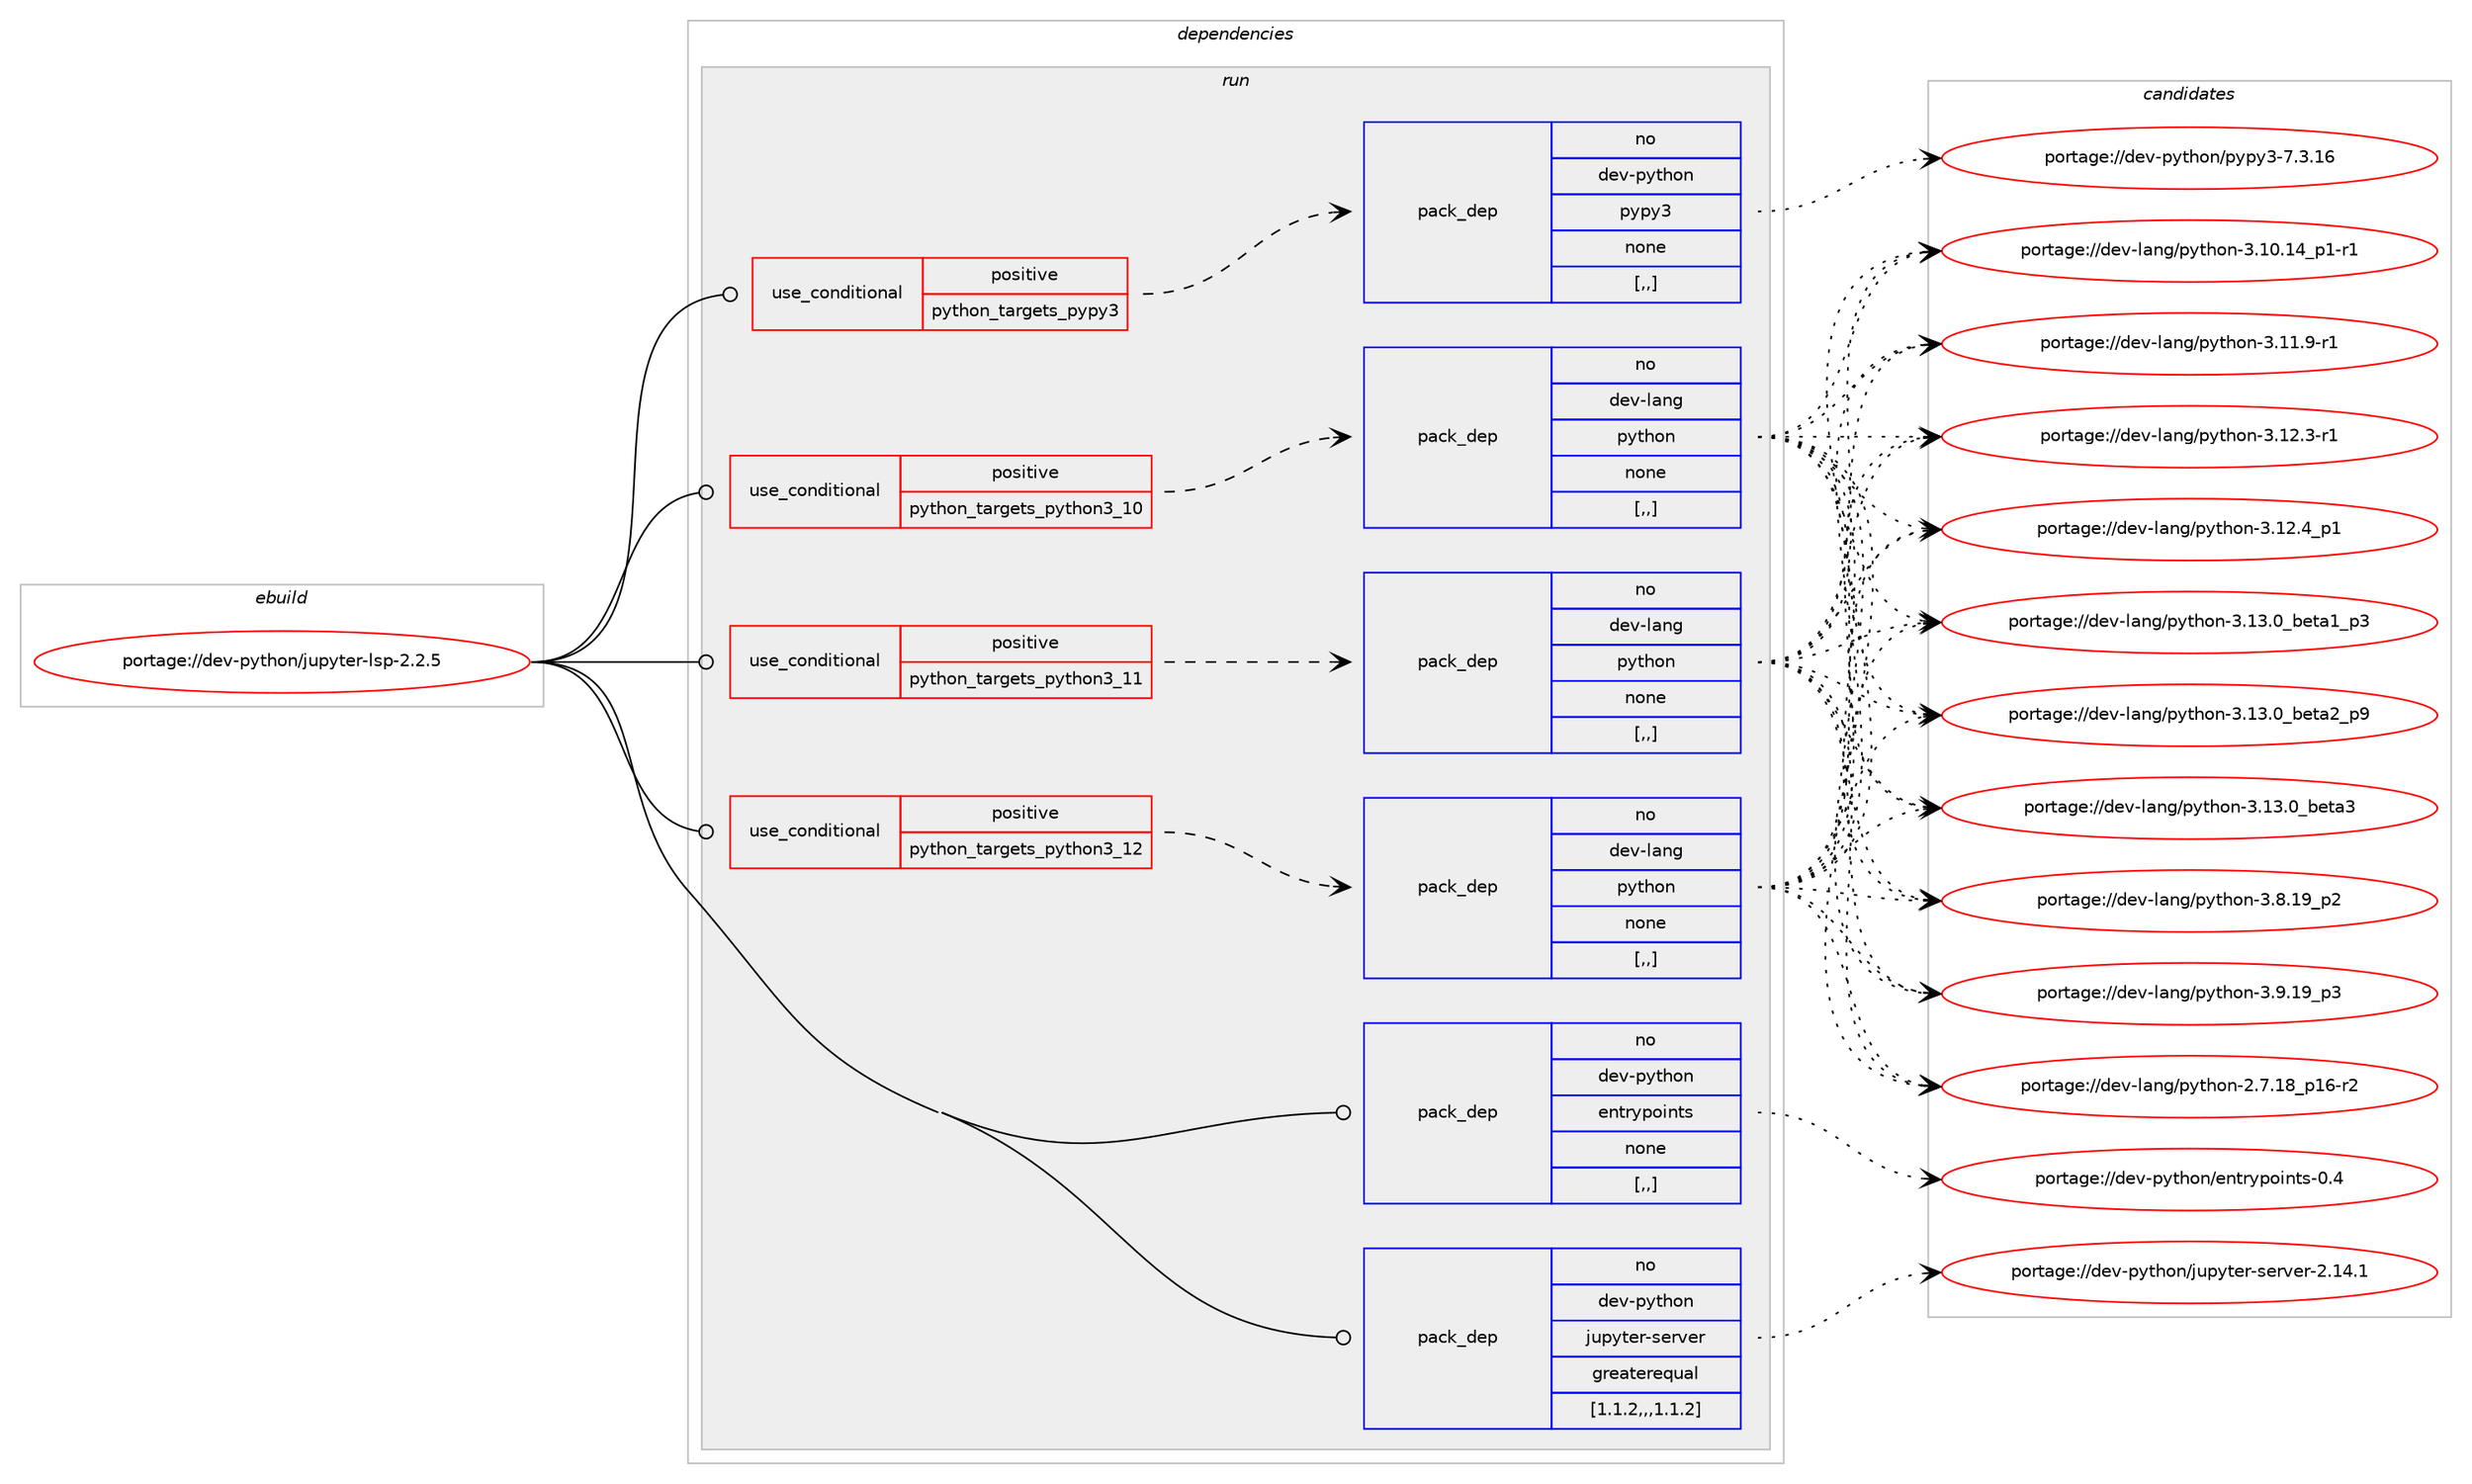 digraph prolog {

# *************
# Graph options
# *************

newrank=true;
concentrate=true;
compound=true;
graph [rankdir=LR,fontname=Helvetica,fontsize=10,ranksep=1.5];#, ranksep=2.5, nodesep=0.2];
edge  [arrowhead=vee];
node  [fontname=Helvetica,fontsize=10];

# **********
# The ebuild
# **********

subgraph cluster_leftcol {
color=gray;
rank=same;
label=<<i>ebuild</i>>;
id [label="portage://dev-python/jupyter-lsp-2.2.5", color=red, width=4, href="../dev-python/jupyter-lsp-2.2.5.svg"];
}

# ****************
# The dependencies
# ****************

subgraph cluster_midcol {
color=gray;
label=<<i>dependencies</i>>;
subgraph cluster_compile {
fillcolor="#eeeeee";
style=filled;
label=<<i>compile</i>>;
}
subgraph cluster_compileandrun {
fillcolor="#eeeeee";
style=filled;
label=<<i>compile and run</i>>;
}
subgraph cluster_run {
fillcolor="#eeeeee";
style=filled;
label=<<i>run</i>>;
subgraph cond33133 {
dependency146075 [label=<<TABLE BORDER="0" CELLBORDER="1" CELLSPACING="0" CELLPADDING="4"><TR><TD ROWSPAN="3" CELLPADDING="10">use_conditional</TD></TR><TR><TD>positive</TD></TR><TR><TD>python_targets_pypy3</TD></TR></TABLE>>, shape=none, color=red];
subgraph pack111727 {
dependency146076 [label=<<TABLE BORDER="0" CELLBORDER="1" CELLSPACING="0" CELLPADDING="4" WIDTH="220"><TR><TD ROWSPAN="6" CELLPADDING="30">pack_dep</TD></TR><TR><TD WIDTH="110">no</TD></TR><TR><TD>dev-python</TD></TR><TR><TD>pypy3</TD></TR><TR><TD>none</TD></TR><TR><TD>[,,]</TD></TR></TABLE>>, shape=none, color=blue];
}
dependency146075:e -> dependency146076:w [weight=20,style="dashed",arrowhead="vee"];
}
id:e -> dependency146075:w [weight=20,style="solid",arrowhead="odot"];
subgraph cond33134 {
dependency146077 [label=<<TABLE BORDER="0" CELLBORDER="1" CELLSPACING="0" CELLPADDING="4"><TR><TD ROWSPAN="3" CELLPADDING="10">use_conditional</TD></TR><TR><TD>positive</TD></TR><TR><TD>python_targets_python3_10</TD></TR></TABLE>>, shape=none, color=red];
subgraph pack111728 {
dependency146078 [label=<<TABLE BORDER="0" CELLBORDER="1" CELLSPACING="0" CELLPADDING="4" WIDTH="220"><TR><TD ROWSPAN="6" CELLPADDING="30">pack_dep</TD></TR><TR><TD WIDTH="110">no</TD></TR><TR><TD>dev-lang</TD></TR><TR><TD>python</TD></TR><TR><TD>none</TD></TR><TR><TD>[,,]</TD></TR></TABLE>>, shape=none, color=blue];
}
dependency146077:e -> dependency146078:w [weight=20,style="dashed",arrowhead="vee"];
}
id:e -> dependency146077:w [weight=20,style="solid",arrowhead="odot"];
subgraph cond33135 {
dependency146079 [label=<<TABLE BORDER="0" CELLBORDER="1" CELLSPACING="0" CELLPADDING="4"><TR><TD ROWSPAN="3" CELLPADDING="10">use_conditional</TD></TR><TR><TD>positive</TD></TR><TR><TD>python_targets_python3_11</TD></TR></TABLE>>, shape=none, color=red];
subgraph pack111729 {
dependency146080 [label=<<TABLE BORDER="0" CELLBORDER="1" CELLSPACING="0" CELLPADDING="4" WIDTH="220"><TR><TD ROWSPAN="6" CELLPADDING="30">pack_dep</TD></TR><TR><TD WIDTH="110">no</TD></TR><TR><TD>dev-lang</TD></TR><TR><TD>python</TD></TR><TR><TD>none</TD></TR><TR><TD>[,,]</TD></TR></TABLE>>, shape=none, color=blue];
}
dependency146079:e -> dependency146080:w [weight=20,style="dashed",arrowhead="vee"];
}
id:e -> dependency146079:w [weight=20,style="solid",arrowhead="odot"];
subgraph cond33136 {
dependency146081 [label=<<TABLE BORDER="0" CELLBORDER="1" CELLSPACING="0" CELLPADDING="4"><TR><TD ROWSPAN="3" CELLPADDING="10">use_conditional</TD></TR><TR><TD>positive</TD></TR><TR><TD>python_targets_python3_12</TD></TR></TABLE>>, shape=none, color=red];
subgraph pack111730 {
dependency146082 [label=<<TABLE BORDER="0" CELLBORDER="1" CELLSPACING="0" CELLPADDING="4" WIDTH="220"><TR><TD ROWSPAN="6" CELLPADDING="30">pack_dep</TD></TR><TR><TD WIDTH="110">no</TD></TR><TR><TD>dev-lang</TD></TR><TR><TD>python</TD></TR><TR><TD>none</TD></TR><TR><TD>[,,]</TD></TR></TABLE>>, shape=none, color=blue];
}
dependency146081:e -> dependency146082:w [weight=20,style="dashed",arrowhead="vee"];
}
id:e -> dependency146081:w [weight=20,style="solid",arrowhead="odot"];
subgraph pack111731 {
dependency146083 [label=<<TABLE BORDER="0" CELLBORDER="1" CELLSPACING="0" CELLPADDING="4" WIDTH="220"><TR><TD ROWSPAN="6" CELLPADDING="30">pack_dep</TD></TR><TR><TD WIDTH="110">no</TD></TR><TR><TD>dev-python</TD></TR><TR><TD>entrypoints</TD></TR><TR><TD>none</TD></TR><TR><TD>[,,]</TD></TR></TABLE>>, shape=none, color=blue];
}
id:e -> dependency146083:w [weight=20,style="solid",arrowhead="odot"];
subgraph pack111732 {
dependency146084 [label=<<TABLE BORDER="0" CELLBORDER="1" CELLSPACING="0" CELLPADDING="4" WIDTH="220"><TR><TD ROWSPAN="6" CELLPADDING="30">pack_dep</TD></TR><TR><TD WIDTH="110">no</TD></TR><TR><TD>dev-python</TD></TR><TR><TD>jupyter-server</TD></TR><TR><TD>greaterequal</TD></TR><TR><TD>[1.1.2,,,1.1.2]</TD></TR></TABLE>>, shape=none, color=blue];
}
id:e -> dependency146084:w [weight=20,style="solid",arrowhead="odot"];
}
}

# **************
# The candidates
# **************

subgraph cluster_choices {
rank=same;
color=gray;
label=<<i>candidates</i>>;

subgraph choice111727 {
color=black;
nodesep=1;
choice10010111845112121116104111110471121211121215145554651464954 [label="portage://dev-python/pypy3-7.3.16", color=red, width=4,href="../dev-python/pypy3-7.3.16.svg"];
dependency146076:e -> choice10010111845112121116104111110471121211121215145554651464954:w [style=dotted,weight="100"];
}
subgraph choice111728 {
color=black;
nodesep=1;
choice100101118451089711010347112121116104111110455046554649569511249544511450 [label="portage://dev-lang/python-2.7.18_p16-r2", color=red, width=4,href="../dev-lang/python-2.7.18_p16-r2.svg"];
choice100101118451089711010347112121116104111110455146494846495295112494511449 [label="portage://dev-lang/python-3.10.14_p1-r1", color=red, width=4,href="../dev-lang/python-3.10.14_p1-r1.svg"];
choice100101118451089711010347112121116104111110455146494946574511449 [label="portage://dev-lang/python-3.11.9-r1", color=red, width=4,href="../dev-lang/python-3.11.9-r1.svg"];
choice100101118451089711010347112121116104111110455146495046514511449 [label="portage://dev-lang/python-3.12.3-r1", color=red, width=4,href="../dev-lang/python-3.12.3-r1.svg"];
choice100101118451089711010347112121116104111110455146495046529511249 [label="portage://dev-lang/python-3.12.4_p1", color=red, width=4,href="../dev-lang/python-3.12.4_p1.svg"];
choice10010111845108971101034711212111610411111045514649514648959810111697499511251 [label="portage://dev-lang/python-3.13.0_beta1_p3", color=red, width=4,href="../dev-lang/python-3.13.0_beta1_p3.svg"];
choice10010111845108971101034711212111610411111045514649514648959810111697509511257 [label="portage://dev-lang/python-3.13.0_beta2_p9", color=red, width=4,href="../dev-lang/python-3.13.0_beta2_p9.svg"];
choice1001011184510897110103471121211161041111104551464951464895981011169751 [label="portage://dev-lang/python-3.13.0_beta3", color=red, width=4,href="../dev-lang/python-3.13.0_beta3.svg"];
choice100101118451089711010347112121116104111110455146564649579511250 [label="portage://dev-lang/python-3.8.19_p2", color=red, width=4,href="../dev-lang/python-3.8.19_p2.svg"];
choice100101118451089711010347112121116104111110455146574649579511251 [label="portage://dev-lang/python-3.9.19_p3", color=red, width=4,href="../dev-lang/python-3.9.19_p3.svg"];
dependency146078:e -> choice100101118451089711010347112121116104111110455046554649569511249544511450:w [style=dotted,weight="100"];
dependency146078:e -> choice100101118451089711010347112121116104111110455146494846495295112494511449:w [style=dotted,weight="100"];
dependency146078:e -> choice100101118451089711010347112121116104111110455146494946574511449:w [style=dotted,weight="100"];
dependency146078:e -> choice100101118451089711010347112121116104111110455146495046514511449:w [style=dotted,weight="100"];
dependency146078:e -> choice100101118451089711010347112121116104111110455146495046529511249:w [style=dotted,weight="100"];
dependency146078:e -> choice10010111845108971101034711212111610411111045514649514648959810111697499511251:w [style=dotted,weight="100"];
dependency146078:e -> choice10010111845108971101034711212111610411111045514649514648959810111697509511257:w [style=dotted,weight="100"];
dependency146078:e -> choice1001011184510897110103471121211161041111104551464951464895981011169751:w [style=dotted,weight="100"];
dependency146078:e -> choice100101118451089711010347112121116104111110455146564649579511250:w [style=dotted,weight="100"];
dependency146078:e -> choice100101118451089711010347112121116104111110455146574649579511251:w [style=dotted,weight="100"];
}
subgraph choice111729 {
color=black;
nodesep=1;
choice100101118451089711010347112121116104111110455046554649569511249544511450 [label="portage://dev-lang/python-2.7.18_p16-r2", color=red, width=4,href="../dev-lang/python-2.7.18_p16-r2.svg"];
choice100101118451089711010347112121116104111110455146494846495295112494511449 [label="portage://dev-lang/python-3.10.14_p1-r1", color=red, width=4,href="../dev-lang/python-3.10.14_p1-r1.svg"];
choice100101118451089711010347112121116104111110455146494946574511449 [label="portage://dev-lang/python-3.11.9-r1", color=red, width=4,href="../dev-lang/python-3.11.9-r1.svg"];
choice100101118451089711010347112121116104111110455146495046514511449 [label="portage://dev-lang/python-3.12.3-r1", color=red, width=4,href="../dev-lang/python-3.12.3-r1.svg"];
choice100101118451089711010347112121116104111110455146495046529511249 [label="portage://dev-lang/python-3.12.4_p1", color=red, width=4,href="../dev-lang/python-3.12.4_p1.svg"];
choice10010111845108971101034711212111610411111045514649514648959810111697499511251 [label="portage://dev-lang/python-3.13.0_beta1_p3", color=red, width=4,href="../dev-lang/python-3.13.0_beta1_p3.svg"];
choice10010111845108971101034711212111610411111045514649514648959810111697509511257 [label="portage://dev-lang/python-3.13.0_beta2_p9", color=red, width=4,href="../dev-lang/python-3.13.0_beta2_p9.svg"];
choice1001011184510897110103471121211161041111104551464951464895981011169751 [label="portage://dev-lang/python-3.13.0_beta3", color=red, width=4,href="../dev-lang/python-3.13.0_beta3.svg"];
choice100101118451089711010347112121116104111110455146564649579511250 [label="portage://dev-lang/python-3.8.19_p2", color=red, width=4,href="../dev-lang/python-3.8.19_p2.svg"];
choice100101118451089711010347112121116104111110455146574649579511251 [label="portage://dev-lang/python-3.9.19_p3", color=red, width=4,href="../dev-lang/python-3.9.19_p3.svg"];
dependency146080:e -> choice100101118451089711010347112121116104111110455046554649569511249544511450:w [style=dotted,weight="100"];
dependency146080:e -> choice100101118451089711010347112121116104111110455146494846495295112494511449:w [style=dotted,weight="100"];
dependency146080:e -> choice100101118451089711010347112121116104111110455146494946574511449:w [style=dotted,weight="100"];
dependency146080:e -> choice100101118451089711010347112121116104111110455146495046514511449:w [style=dotted,weight="100"];
dependency146080:e -> choice100101118451089711010347112121116104111110455146495046529511249:w [style=dotted,weight="100"];
dependency146080:e -> choice10010111845108971101034711212111610411111045514649514648959810111697499511251:w [style=dotted,weight="100"];
dependency146080:e -> choice10010111845108971101034711212111610411111045514649514648959810111697509511257:w [style=dotted,weight="100"];
dependency146080:e -> choice1001011184510897110103471121211161041111104551464951464895981011169751:w [style=dotted,weight="100"];
dependency146080:e -> choice100101118451089711010347112121116104111110455146564649579511250:w [style=dotted,weight="100"];
dependency146080:e -> choice100101118451089711010347112121116104111110455146574649579511251:w [style=dotted,weight="100"];
}
subgraph choice111730 {
color=black;
nodesep=1;
choice100101118451089711010347112121116104111110455046554649569511249544511450 [label="portage://dev-lang/python-2.7.18_p16-r2", color=red, width=4,href="../dev-lang/python-2.7.18_p16-r2.svg"];
choice100101118451089711010347112121116104111110455146494846495295112494511449 [label="portage://dev-lang/python-3.10.14_p1-r1", color=red, width=4,href="../dev-lang/python-3.10.14_p1-r1.svg"];
choice100101118451089711010347112121116104111110455146494946574511449 [label="portage://dev-lang/python-3.11.9-r1", color=red, width=4,href="../dev-lang/python-3.11.9-r1.svg"];
choice100101118451089711010347112121116104111110455146495046514511449 [label="portage://dev-lang/python-3.12.3-r1", color=red, width=4,href="../dev-lang/python-3.12.3-r1.svg"];
choice100101118451089711010347112121116104111110455146495046529511249 [label="portage://dev-lang/python-3.12.4_p1", color=red, width=4,href="../dev-lang/python-3.12.4_p1.svg"];
choice10010111845108971101034711212111610411111045514649514648959810111697499511251 [label="portage://dev-lang/python-3.13.0_beta1_p3", color=red, width=4,href="../dev-lang/python-3.13.0_beta1_p3.svg"];
choice10010111845108971101034711212111610411111045514649514648959810111697509511257 [label="portage://dev-lang/python-3.13.0_beta2_p9", color=red, width=4,href="../dev-lang/python-3.13.0_beta2_p9.svg"];
choice1001011184510897110103471121211161041111104551464951464895981011169751 [label="portage://dev-lang/python-3.13.0_beta3", color=red, width=4,href="../dev-lang/python-3.13.0_beta3.svg"];
choice100101118451089711010347112121116104111110455146564649579511250 [label="portage://dev-lang/python-3.8.19_p2", color=red, width=4,href="../dev-lang/python-3.8.19_p2.svg"];
choice100101118451089711010347112121116104111110455146574649579511251 [label="portage://dev-lang/python-3.9.19_p3", color=red, width=4,href="../dev-lang/python-3.9.19_p3.svg"];
dependency146082:e -> choice100101118451089711010347112121116104111110455046554649569511249544511450:w [style=dotted,weight="100"];
dependency146082:e -> choice100101118451089711010347112121116104111110455146494846495295112494511449:w [style=dotted,weight="100"];
dependency146082:e -> choice100101118451089711010347112121116104111110455146494946574511449:w [style=dotted,weight="100"];
dependency146082:e -> choice100101118451089711010347112121116104111110455146495046514511449:w [style=dotted,weight="100"];
dependency146082:e -> choice100101118451089711010347112121116104111110455146495046529511249:w [style=dotted,weight="100"];
dependency146082:e -> choice10010111845108971101034711212111610411111045514649514648959810111697499511251:w [style=dotted,weight="100"];
dependency146082:e -> choice10010111845108971101034711212111610411111045514649514648959810111697509511257:w [style=dotted,weight="100"];
dependency146082:e -> choice1001011184510897110103471121211161041111104551464951464895981011169751:w [style=dotted,weight="100"];
dependency146082:e -> choice100101118451089711010347112121116104111110455146564649579511250:w [style=dotted,weight="100"];
dependency146082:e -> choice100101118451089711010347112121116104111110455146574649579511251:w [style=dotted,weight="100"];
}
subgraph choice111731 {
color=black;
nodesep=1;
choice100101118451121211161041111104710111011611412111211110511011611545484652 [label="portage://dev-python/entrypoints-0.4", color=red, width=4,href="../dev-python/entrypoints-0.4.svg"];
dependency146083:e -> choice100101118451121211161041111104710111011611412111211110511011611545484652:w [style=dotted,weight="100"];
}
subgraph choice111732 {
color=black;
nodesep=1;
choice10010111845112121116104111110471061171121211161011144511510111411810111445504649524649 [label="portage://dev-python/jupyter-server-2.14.1", color=red, width=4,href="../dev-python/jupyter-server-2.14.1.svg"];
dependency146084:e -> choice10010111845112121116104111110471061171121211161011144511510111411810111445504649524649:w [style=dotted,weight="100"];
}
}

}

